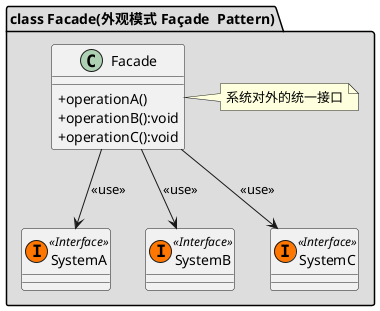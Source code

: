 @startuml
skinparam classAttributeIconSize 0

package "class Facade(外观模式 Façade  Pattern)" #DDDDDD {
    class Facade{
    + operationA()
    + operationB():void
    + operationC():void
    }
    note right: 系统对外的统一接口

    class SystemA << (I,#FF7700) Interface>>
    class SystemB << (I,#FF7700) Interface>>
    class SystemC << (I,#FF7700) Interface>>
    Facade --> SystemA:<<use>>
    Facade --> SystemB:<<use>>
    Facade --> SystemC:<<use>>
}
@enduml
